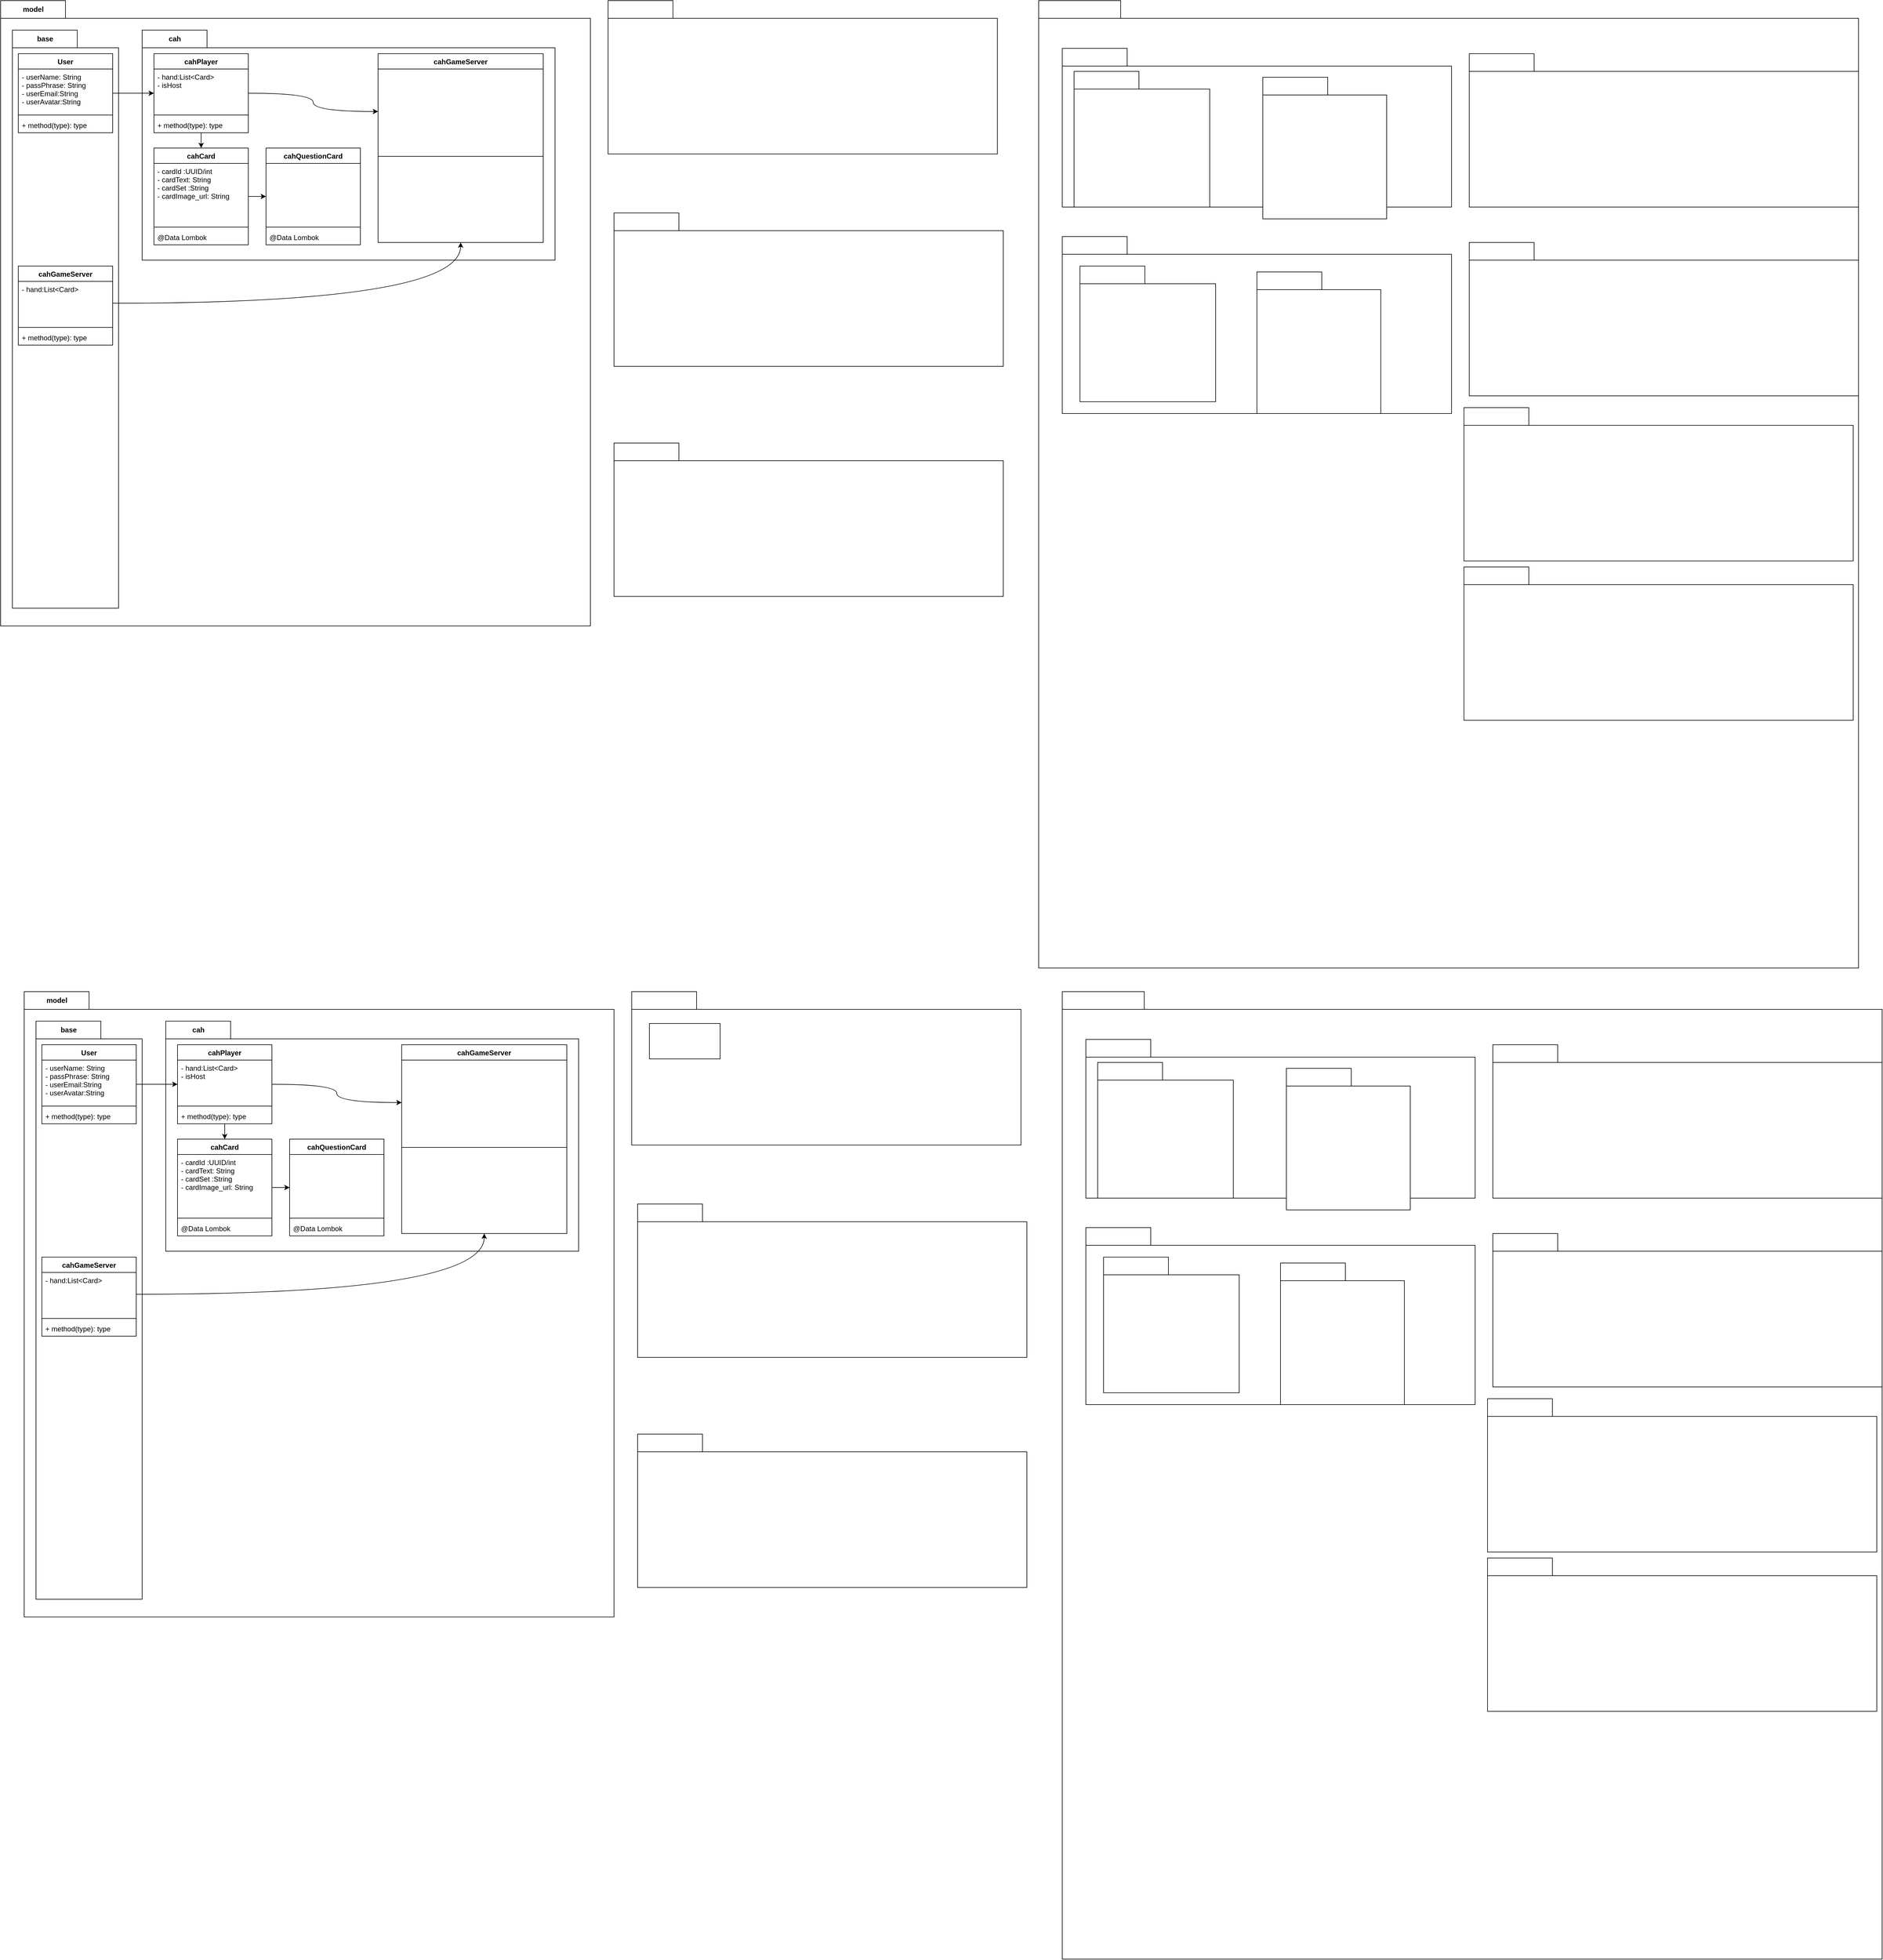 <mxfile>
    <diagram id="Ybbv40jDN7X9S40sMps7" name="Page-1">
        <mxGraphModel dx="820" dy="516" grid="1" gridSize="10" guides="1" tooltips="1" connect="1" arrows="1" fold="1" page="1" pageScale="1" pageWidth="827" pageHeight="1169" math="0" shadow="0">
            <root>
                <mxCell id="0"/>
                <mxCell id="1" parent="0"/>
                <mxCell id="2" value="model" style="shape=folder;fontStyle=1;tabWidth=110;tabHeight=30;tabPosition=left;html=1;boundedLbl=1;labelInHeader=1;container=1;collapsible=0;recursiveResize=0;" parent="1" vertex="1">
                    <mxGeometry y="20" width="1000" height="1060" as="geometry"/>
                </mxCell>
                <mxCell id="6" value="cah" style="shape=folder;fontStyle=1;tabWidth=110;tabHeight=30;tabPosition=left;html=1;boundedLbl=1;labelInHeader=1;container=1;collapsible=0;recursiveResize=0;" parent="2" vertex="1">
                    <mxGeometry x="240" y="50" width="700" height="390" as="geometry"/>
                </mxCell>
                <mxCell id="20" value="" style="edgeStyle=orthogonalEdgeStyle;orthogonalLoop=1;jettySize=auto;html=1;curved=1;" parent="6" source="11" target="16" edge="1">
                    <mxGeometry relative="1" as="geometry"/>
                </mxCell>
                <mxCell id="25" value="" style="edgeStyle=orthogonalEdgeStyle;curved=1;orthogonalLoop=1;jettySize=auto;html=1;entryX=0;entryY=0.5;entryDx=0;entryDy=0;" parent="6" source="11" target="22" edge="1">
                    <mxGeometry relative="1" as="geometry"/>
                </mxCell>
                <mxCell id="11" value="cahPlayer" style="swimlane;fontStyle=1;align=center;verticalAlign=top;childLayout=stackLayout;horizontal=1;startSize=26;horizontalStack=0;resizeParent=1;resizeParentMax=0;resizeLast=0;collapsible=1;marginBottom=0;" parent="6" vertex="1">
                    <mxGeometry x="20" y="40" width="160" height="134" as="geometry"/>
                </mxCell>
                <mxCell id="12" value="- hand:List&lt;Card&gt;&#10;- isHost" style="text;strokeColor=none;fillColor=none;align=left;verticalAlign=top;spacingLeft=4;spacingRight=4;overflow=hidden;rotatable=0;points=[[0,0.5],[1,0.5]];portConstraint=eastwest;" parent="11" vertex="1">
                    <mxGeometry y="26" width="160" height="74" as="geometry"/>
                </mxCell>
                <mxCell id="13" value="" style="line;strokeWidth=1;fillColor=none;align=left;verticalAlign=middle;spacingTop=-1;spacingLeft=3;spacingRight=3;rotatable=0;labelPosition=right;points=[];portConstraint=eastwest;" parent="11" vertex="1">
                    <mxGeometry y="100" width="160" height="8" as="geometry"/>
                </mxCell>
                <mxCell id="14" value="+ method(type): type" style="text;strokeColor=none;fillColor=none;align=left;verticalAlign=top;spacingLeft=4;spacingRight=4;overflow=hidden;rotatable=0;points=[[0,0.5],[1,0.5]];portConstraint=eastwest;" parent="11" vertex="1">
                    <mxGeometry y="108" width="160" height="26" as="geometry"/>
                </mxCell>
                <mxCell id="35" value="" style="edgeStyle=orthogonalEdgeStyle;curved=1;orthogonalLoop=1;jettySize=auto;html=1;" parent="6" source="16" target="31" edge="1">
                    <mxGeometry relative="1" as="geometry"/>
                </mxCell>
                <mxCell id="16" value="cahCard" style="swimlane;fontStyle=1;align=center;verticalAlign=top;childLayout=stackLayout;horizontal=1;startSize=26;horizontalStack=0;resizeParent=1;resizeParentMax=0;resizeLast=0;collapsible=1;marginBottom=0;" parent="6" vertex="1">
                    <mxGeometry x="20" y="200" width="160" height="164" as="geometry"/>
                </mxCell>
                <mxCell id="17" value="- cardId :UUID/int&#10;- cardText: String&#10;- cardSet :String&#10;- cardImage_url: String&#10;" style="text;strokeColor=none;fillColor=none;align=left;verticalAlign=top;spacingLeft=4;spacingRight=4;overflow=hidden;rotatable=0;points=[[0,0.5],[1,0.5]];portConstraint=eastwest;" parent="16" vertex="1">
                    <mxGeometry y="26" width="160" height="104" as="geometry"/>
                </mxCell>
                <mxCell id="18" value="" style="line;strokeWidth=1;fillColor=none;align=left;verticalAlign=middle;spacingTop=-1;spacingLeft=3;spacingRight=3;rotatable=0;labelPosition=right;points=[];portConstraint=eastwest;" parent="16" vertex="1">
                    <mxGeometry y="130" width="160" height="8" as="geometry"/>
                </mxCell>
                <mxCell id="19" value="@Data Lombok" style="text;strokeColor=none;fillColor=none;align=left;verticalAlign=top;spacingLeft=4;spacingRight=4;overflow=hidden;rotatable=0;points=[[0,0.5],[1,0.5]];portConstraint=eastwest;" parent="16" vertex="1">
                    <mxGeometry y="138" width="160" height="26" as="geometry"/>
                </mxCell>
                <mxCell id="21" value="cahGameServer" style="swimlane;fontStyle=1;align=center;verticalAlign=top;childLayout=stackLayout;horizontal=1;startSize=26;horizontalStack=0;resizeParent=1;resizeParentMax=0;resizeLast=0;collapsible=1;marginBottom=0;" parent="6" vertex="1">
                    <mxGeometry x="400" y="40" width="280" height="320" as="geometry"/>
                </mxCell>
                <mxCell id="22" value="- currentDealer : int&#10;- currentQuestion : CardQuestion&#10;- playerList : {player: Player, seat: int}[]&#10;- gameServer: WebSocketServer&#10;- currentRound: int&#10;- serverId: UUID&#10;- serverName:String&#10;- settings: GameSettings" style="text;strokeColor=none;fillColor=none;align=left;verticalAlign=top;spacingLeft=4;spacingRight=4;overflow=hidden;rotatable=0;points=[[0,0.5],[1,0.5]];portConstraint=eastwest;fontColor=#FFFFFF;" parent="21" vertex="1">
                    <mxGeometry y="26" width="280" height="144" as="geometry"/>
                </mxCell>
                <mxCell id="23" value="" style="line;strokeWidth=1;fillColor=none;align=left;verticalAlign=middle;spacingTop=-1;spacingLeft=3;spacingRight=3;rotatable=0;labelPosition=right;points=[];portConstraint=eastwest;" parent="21" vertex="1">
                    <mxGeometry y="170" width="280" height="8" as="geometry"/>
                </mxCell>
                <mxCell id="24" value="+ getHand(Player:player) : Hand&#10;+ getQuestion(): CardQuestion&#10;+ getGameBoard(): GameBoard&#10;&#10;+ setDealer()&#10;+ gamePause()" style="text;strokeColor=none;fillColor=none;align=left;verticalAlign=top;spacingLeft=4;spacingRight=4;overflow=hidden;rotatable=0;points=[[0,0.5],[1,0.5]];portConstraint=eastwest;fontColor=#FFFFFF;" parent="21" vertex="1">
                    <mxGeometry y="178" width="280" height="142" as="geometry"/>
                </mxCell>
                <mxCell id="31" value="cahQuestionCard" style="swimlane;fontStyle=1;align=center;verticalAlign=top;childLayout=stackLayout;horizontal=1;startSize=26;horizontalStack=0;resizeParent=1;resizeParentMax=0;resizeLast=0;collapsible=1;marginBottom=0;" parent="6" vertex="1">
                    <mxGeometry x="210" y="200" width="160" height="164" as="geometry"/>
                </mxCell>
                <mxCell id="32" value="- cardPick: int&#10;- cardDraw: int" style="text;strokeColor=none;fillColor=none;align=left;verticalAlign=top;spacingLeft=4;spacingRight=4;overflow=hidden;rotatable=0;points=[[0,0.5],[1,0.5]];portConstraint=eastwest;fontColor=#FFFFFF;" parent="31" vertex="1">
                    <mxGeometry y="26" width="160" height="104" as="geometry"/>
                </mxCell>
                <mxCell id="33" value="" style="line;strokeWidth=1;fillColor=none;align=left;verticalAlign=middle;spacingTop=-1;spacingLeft=3;spacingRight=3;rotatable=0;labelPosition=right;points=[];portConstraint=eastwest;" parent="31" vertex="1">
                    <mxGeometry y="130" width="160" height="8" as="geometry"/>
                </mxCell>
                <mxCell id="34" value="@Data Lombok" style="text;strokeColor=none;fillColor=none;align=left;verticalAlign=top;spacingLeft=4;spacingRight=4;overflow=hidden;rotatable=0;points=[[0,0.5],[1,0.5]];portConstraint=eastwest;" parent="31" vertex="1">
                    <mxGeometry y="138" width="160" height="26" as="geometry"/>
                </mxCell>
                <mxCell id="4" value="base" style="shape=folder;fontStyle=1;tabWidth=110;tabHeight=30;tabPosition=left;html=1;boundedLbl=1;labelInHeader=1;container=1;collapsible=0;recursiveResize=0;" parent="2" vertex="1">
                    <mxGeometry x="20" y="50" width="180" height="980" as="geometry"/>
                </mxCell>
                <mxCell id="7" value="User" style="swimlane;fontStyle=1;align=center;verticalAlign=top;childLayout=stackLayout;horizontal=1;startSize=26;horizontalStack=0;resizeParent=1;resizeParentMax=0;resizeLast=0;collapsible=1;marginBottom=0;" parent="4" vertex="1">
                    <mxGeometry x="10" y="40" width="160" height="134" as="geometry"/>
                </mxCell>
                <mxCell id="8" value="- userName: String&#10;- passPhrase: String&#10;- userEmail:String&#10;- userAvatar:String" style="text;strokeColor=none;fillColor=none;align=left;verticalAlign=top;spacingLeft=4;spacingRight=4;overflow=hidden;rotatable=0;points=[[0,0.5],[1,0.5]];portConstraint=eastwest;" parent="7" vertex="1">
                    <mxGeometry y="26" width="160" height="74" as="geometry"/>
                </mxCell>
                <mxCell id="9" value="" style="line;strokeWidth=1;fillColor=none;align=left;verticalAlign=middle;spacingTop=-1;spacingLeft=3;spacingRight=3;rotatable=0;labelPosition=right;points=[];portConstraint=eastwest;" parent="7" vertex="1">
                    <mxGeometry y="100" width="160" height="8" as="geometry"/>
                </mxCell>
                <mxCell id="10" value="+ method(type): type" style="text;strokeColor=none;fillColor=none;align=left;verticalAlign=top;spacingLeft=4;spacingRight=4;overflow=hidden;rotatable=0;points=[[0,0.5],[1,0.5]];portConstraint=eastwest;" parent="7" vertex="1">
                    <mxGeometry y="108" width="160" height="26" as="geometry"/>
                </mxCell>
                <mxCell id="26" value="cahGameServer" style="swimlane;fontStyle=1;align=center;verticalAlign=top;childLayout=stackLayout;horizontal=1;startSize=26;horizontalStack=0;resizeParent=1;resizeParentMax=0;resizeLast=0;collapsible=1;marginBottom=0;" parent="4" vertex="1">
                    <mxGeometry x="10" y="400" width="160" height="134" as="geometry"/>
                </mxCell>
                <mxCell id="27" value="- hand:List&lt;Card&gt;" style="text;strokeColor=none;fillColor=none;align=left;verticalAlign=top;spacingLeft=4;spacingRight=4;overflow=hidden;rotatable=0;points=[[0,0.5],[1,0.5]];portConstraint=eastwest;" parent="26" vertex="1">
                    <mxGeometry y="26" width="160" height="74" as="geometry"/>
                </mxCell>
                <mxCell id="28" value="" style="line;strokeWidth=1;fillColor=none;align=left;verticalAlign=middle;spacingTop=-1;spacingLeft=3;spacingRight=3;rotatable=0;labelPosition=right;points=[];portConstraint=eastwest;" parent="26" vertex="1">
                    <mxGeometry y="100" width="160" height="8" as="geometry"/>
                </mxCell>
                <mxCell id="29" value="+ method(type): type" style="text;strokeColor=none;fillColor=none;align=left;verticalAlign=top;spacingLeft=4;spacingRight=4;overflow=hidden;rotatable=0;points=[[0,0.5],[1,0.5]];portConstraint=eastwest;" parent="26" vertex="1">
                    <mxGeometry y="108" width="160" height="26" as="geometry"/>
                </mxCell>
                <mxCell id="15" value="" style="edgeStyle=orthogonalEdgeStyle;rounded=0;orthogonalLoop=1;jettySize=auto;html=1;" parent="2" source="7" target="11" edge="1">
                    <mxGeometry relative="1" as="geometry"/>
                </mxCell>
                <mxCell id="60" style="edgeStyle=orthogonalEdgeStyle;curved=1;orthogonalLoop=1;jettySize=auto;html=1;entryX=0.5;entryY=1;entryDx=0;entryDy=0;entryPerimeter=0;fontColor=#FFFFFF;" parent="2" source="27" target="24" edge="1">
                    <mxGeometry relative="1" as="geometry"/>
                </mxCell>
                <mxCell id="58" value="controller" style="shape=folder;fontStyle=1;tabWidth=110;tabHeight=30;tabPosition=left;html=1;boundedLbl=1;labelInHeader=1;container=1;collapsible=0;recursiveResize=0;fontColor=#FFFFFF;" parent="1" vertex="1">
                    <mxGeometry x="1030" y="20" width="660" height="260" as="geometry"/>
                </mxCell>
                <mxCell id="61" value="storage" style="shape=folder;fontStyle=1;tabWidth=110;tabHeight=30;tabPosition=left;html=1;boundedLbl=1;labelInHeader=1;container=1;collapsible=0;recursiveResize=0;fontColor=#FFFFFF;" parent="1" vertex="1">
                    <mxGeometry x="1040" y="380" width="660" height="260" as="geometry"/>
                </mxCell>
                <mxCell id="62" value="service" style="shape=folder;fontStyle=1;tabWidth=110;tabHeight=30;tabPosition=left;html=1;boundedLbl=1;labelInHeader=1;container=1;collapsible=0;recursiveResize=0;fontColor=#FFFFFF;" parent="1" vertex="1">
                    <mxGeometry x="1040" y="770" width="660" height="260" as="geometry"/>
                </mxCell>
                <mxCell id="63" value="dto" style="shape=folder;fontStyle=1;tabWidth=110;tabHeight=30;tabPosition=left;html=1;boundedLbl=1;labelInHeader=1;container=1;collapsible=0;recursiveResize=0;fontColor=#FFFFFF;" parent="1" vertex="1">
                    <mxGeometry x="1760" y="20" width="1390" height="1640" as="geometry"/>
                </mxCell>
                <mxCell id="64" value="http" style="shape=folder;fontStyle=1;tabWidth=110;tabHeight=30;tabPosition=left;html=1;boundedLbl=1;labelInHeader=1;container=1;collapsible=0;recursiveResize=0;fontColor=#FFFFFF;" parent="63" vertex="1">
                    <mxGeometry x="40" y="81" width="660" height="269" as="geometry"/>
                </mxCell>
                <mxCell id="71" value="request" style="shape=folder;fontStyle=1;tabWidth=110;tabHeight=30;tabPosition=left;html=1;boundedLbl=1;labelInHeader=1;container=1;collapsible=0;recursiveResize=0;fontColor=#FFFFFF;" parent="64" vertex="1">
                    <mxGeometry x="20" y="39" width="230" height="230" as="geometry"/>
                </mxCell>
                <mxCell id="65" value="websocket" style="shape=folder;fontStyle=1;tabWidth=110;tabHeight=30;tabPosition=left;html=1;boundedLbl=1;labelInHeader=1;container=1;collapsible=0;recursiveResize=0;fontColor=#FFFFFF;" parent="63" vertex="1">
                    <mxGeometry x="40" y="400" width="660" height="300" as="geometry"/>
                </mxCell>
                <mxCell id="74" value="request" style="shape=folder;fontStyle=1;tabWidth=110;tabHeight=30;tabPosition=left;html=1;boundedLbl=1;labelInHeader=1;container=1;collapsible=0;recursiveResize=0;fontColor=#FFFFFF;" parent="65" vertex="1">
                    <mxGeometry x="30" y="50" width="230" height="230" as="geometry"/>
                </mxCell>
                <mxCell id="75" value="response" style="shape=folder;fontStyle=1;tabWidth=110;tabHeight=30;tabPosition=left;html=1;boundedLbl=1;labelInHeader=1;container=1;collapsible=0;recursiveResize=0;fontColor=#FFFFFF;" parent="65" vertex="1">
                    <mxGeometry x="330" y="60" width="210" height="240" as="geometry"/>
                </mxCell>
                <mxCell id="66" value="config" style="shape=folder;fontStyle=1;tabWidth=110;tabHeight=30;tabPosition=left;html=1;boundedLbl=1;labelInHeader=1;container=1;collapsible=0;recursiveResize=0;fontColor=#FFFFFF;" parent="63" vertex="1">
                    <mxGeometry x="730" y="90" width="660" height="260" as="geometry"/>
                </mxCell>
                <mxCell id="67" value="server" style="shape=folder;fontStyle=1;tabWidth=110;tabHeight=30;tabPosition=left;html=1;boundedLbl=1;labelInHeader=1;container=1;collapsible=0;recursiveResize=0;fontColor=#FFFFFF;" parent="63" vertex="1">
                    <mxGeometry x="730" y="410" width="660" height="260" as="geometry"/>
                </mxCell>
                <mxCell id="68" value="model" style="shape=folder;fontStyle=1;tabWidth=110;tabHeight=30;tabPosition=left;html=1;boundedLbl=1;labelInHeader=1;container=1;collapsible=0;recursiveResize=0;fontColor=#FFFFFF;" parent="63" vertex="1">
                    <mxGeometry x="721" y="690" width="660" height="260" as="geometry"/>
                </mxCell>
                <mxCell id="69" value="status" style="shape=folder;fontStyle=1;tabWidth=110;tabHeight=30;tabPosition=left;html=1;boundedLbl=1;labelInHeader=1;container=1;collapsible=0;recursiveResize=0;fontColor=#FFFFFF;" parent="1" vertex="1">
                    <mxGeometry x="2481" y="980" width="660" height="260" as="geometry"/>
                </mxCell>
                <mxCell id="72" value="response" style="shape=folder;fontStyle=1;tabWidth=110;tabHeight=30;tabPosition=left;html=1;boundedLbl=1;labelInHeader=1;container=1;collapsible=0;recursiveResize=0;fontColor=#FFFFFF;" parent="1" vertex="1">
                    <mxGeometry x="2140" y="150" width="210" height="240" as="geometry"/>
                </mxCell>
                <mxCell id="NCn-pG2Vn2AwwK3f74ER-76" value="model" style="shape=folder;fontStyle=1;tabWidth=110;tabHeight=30;tabPosition=left;html=1;boundedLbl=1;labelInHeader=1;container=1;collapsible=0;recursiveResize=0;" parent="1" vertex="1">
                    <mxGeometry x="40" y="1700" width="1000" height="1060" as="geometry"/>
                </mxCell>
                <mxCell id="NCn-pG2Vn2AwwK3f74ER-77" value="cah" style="shape=folder;fontStyle=1;tabWidth=110;tabHeight=30;tabPosition=left;html=1;boundedLbl=1;labelInHeader=1;container=1;collapsible=0;recursiveResize=0;" parent="NCn-pG2Vn2AwwK3f74ER-76" vertex="1">
                    <mxGeometry x="240" y="50" width="700" height="390" as="geometry"/>
                </mxCell>
                <mxCell id="NCn-pG2Vn2AwwK3f74ER-78" value="" style="edgeStyle=orthogonalEdgeStyle;orthogonalLoop=1;jettySize=auto;html=1;curved=1;" parent="NCn-pG2Vn2AwwK3f74ER-77" source="NCn-pG2Vn2AwwK3f74ER-80" target="NCn-pG2Vn2AwwK3f74ER-85" edge="1">
                    <mxGeometry relative="1" as="geometry"/>
                </mxCell>
                <mxCell id="NCn-pG2Vn2AwwK3f74ER-79" value="" style="edgeStyle=orthogonalEdgeStyle;curved=1;orthogonalLoop=1;jettySize=auto;html=1;entryX=0;entryY=0.5;entryDx=0;entryDy=0;" parent="NCn-pG2Vn2AwwK3f74ER-77" source="NCn-pG2Vn2AwwK3f74ER-80" target="NCn-pG2Vn2AwwK3f74ER-90" edge="1">
                    <mxGeometry relative="1" as="geometry"/>
                </mxCell>
                <mxCell id="NCn-pG2Vn2AwwK3f74ER-80" value="cahPlayer" style="swimlane;fontStyle=1;align=center;verticalAlign=top;childLayout=stackLayout;horizontal=1;startSize=26;horizontalStack=0;resizeParent=1;resizeParentMax=0;resizeLast=0;collapsible=1;marginBottom=0;" parent="NCn-pG2Vn2AwwK3f74ER-77" vertex="1">
                    <mxGeometry x="20" y="40" width="160" height="134" as="geometry"/>
                </mxCell>
                <mxCell id="NCn-pG2Vn2AwwK3f74ER-81" value="- hand:List&lt;Card&gt;&#10;- isHost" style="text;strokeColor=none;fillColor=none;align=left;verticalAlign=top;spacingLeft=4;spacingRight=4;overflow=hidden;rotatable=0;points=[[0,0.5],[1,0.5]];portConstraint=eastwest;" parent="NCn-pG2Vn2AwwK3f74ER-80" vertex="1">
                    <mxGeometry y="26" width="160" height="74" as="geometry"/>
                </mxCell>
                <mxCell id="NCn-pG2Vn2AwwK3f74ER-82" value="" style="line;strokeWidth=1;fillColor=none;align=left;verticalAlign=middle;spacingTop=-1;spacingLeft=3;spacingRight=3;rotatable=0;labelPosition=right;points=[];portConstraint=eastwest;" parent="NCn-pG2Vn2AwwK3f74ER-80" vertex="1">
                    <mxGeometry y="100" width="160" height="8" as="geometry"/>
                </mxCell>
                <mxCell id="NCn-pG2Vn2AwwK3f74ER-83" value="+ method(type): type" style="text;strokeColor=none;fillColor=none;align=left;verticalAlign=top;spacingLeft=4;spacingRight=4;overflow=hidden;rotatable=0;points=[[0,0.5],[1,0.5]];portConstraint=eastwest;" parent="NCn-pG2Vn2AwwK3f74ER-80" vertex="1">
                    <mxGeometry y="108" width="160" height="26" as="geometry"/>
                </mxCell>
                <mxCell id="NCn-pG2Vn2AwwK3f74ER-84" value="" style="edgeStyle=orthogonalEdgeStyle;curved=1;orthogonalLoop=1;jettySize=auto;html=1;" parent="NCn-pG2Vn2AwwK3f74ER-77" source="NCn-pG2Vn2AwwK3f74ER-85" target="NCn-pG2Vn2AwwK3f74ER-93" edge="1">
                    <mxGeometry relative="1" as="geometry"/>
                </mxCell>
                <mxCell id="NCn-pG2Vn2AwwK3f74ER-85" value="cahCard" style="swimlane;fontStyle=1;align=center;verticalAlign=top;childLayout=stackLayout;horizontal=1;startSize=26;horizontalStack=0;resizeParent=1;resizeParentMax=0;resizeLast=0;collapsible=1;marginBottom=0;" parent="NCn-pG2Vn2AwwK3f74ER-77" vertex="1">
                    <mxGeometry x="20" y="200" width="160" height="164" as="geometry"/>
                </mxCell>
                <mxCell id="NCn-pG2Vn2AwwK3f74ER-86" value="- cardId :UUID/int&#10;- cardText: String&#10;- cardSet :String&#10;- cardImage_url: String&#10;" style="text;strokeColor=none;fillColor=none;align=left;verticalAlign=top;spacingLeft=4;spacingRight=4;overflow=hidden;rotatable=0;points=[[0,0.5],[1,0.5]];portConstraint=eastwest;" parent="NCn-pG2Vn2AwwK3f74ER-85" vertex="1">
                    <mxGeometry y="26" width="160" height="104" as="geometry"/>
                </mxCell>
                <mxCell id="NCn-pG2Vn2AwwK3f74ER-87" value="" style="line;strokeWidth=1;fillColor=none;align=left;verticalAlign=middle;spacingTop=-1;spacingLeft=3;spacingRight=3;rotatable=0;labelPosition=right;points=[];portConstraint=eastwest;" parent="NCn-pG2Vn2AwwK3f74ER-85" vertex="1">
                    <mxGeometry y="130" width="160" height="8" as="geometry"/>
                </mxCell>
                <mxCell id="NCn-pG2Vn2AwwK3f74ER-88" value="@Data Lombok" style="text;strokeColor=none;fillColor=none;align=left;verticalAlign=top;spacingLeft=4;spacingRight=4;overflow=hidden;rotatable=0;points=[[0,0.5],[1,0.5]];portConstraint=eastwest;" parent="NCn-pG2Vn2AwwK3f74ER-85" vertex="1">
                    <mxGeometry y="138" width="160" height="26" as="geometry"/>
                </mxCell>
                <mxCell id="NCn-pG2Vn2AwwK3f74ER-89" value="cahGameServer" style="swimlane;fontStyle=1;align=center;verticalAlign=top;childLayout=stackLayout;horizontal=1;startSize=26;horizontalStack=0;resizeParent=1;resizeParentMax=0;resizeLast=0;collapsible=1;marginBottom=0;" parent="NCn-pG2Vn2AwwK3f74ER-77" vertex="1">
                    <mxGeometry x="400" y="40" width="280" height="320" as="geometry"/>
                </mxCell>
                <mxCell id="NCn-pG2Vn2AwwK3f74ER-90" value="- currentDealer : int&#10;- currentQuestion : CardQuestion&#10;- playerList : {player: Player, seat: int}[]&#10;- gameServer: WebSocketServer&#10;- currentRound: int&#10;- serverId: UUID&#10;- serverName:String&#10;- settings: GameSettings" style="text;strokeColor=none;fillColor=none;align=left;verticalAlign=top;spacingLeft=4;spacingRight=4;overflow=hidden;rotatable=0;points=[[0,0.5],[1,0.5]];portConstraint=eastwest;fontColor=#FFFFFF;" parent="NCn-pG2Vn2AwwK3f74ER-89" vertex="1">
                    <mxGeometry y="26" width="280" height="144" as="geometry"/>
                </mxCell>
                <mxCell id="NCn-pG2Vn2AwwK3f74ER-91" value="" style="line;strokeWidth=1;fillColor=none;align=left;verticalAlign=middle;spacingTop=-1;spacingLeft=3;spacingRight=3;rotatable=0;labelPosition=right;points=[];portConstraint=eastwest;" parent="NCn-pG2Vn2AwwK3f74ER-89" vertex="1">
                    <mxGeometry y="170" width="280" height="8" as="geometry"/>
                </mxCell>
                <mxCell id="NCn-pG2Vn2AwwK3f74ER-92" value="+ getHand(Player:player) : Hand&#10;+ getQuestion(): CardQuestion&#10;+ getGameBoard(): GameBoard&#10;&#10;+ setDealer()&#10;+ gamePause()" style="text;strokeColor=none;fillColor=none;align=left;verticalAlign=top;spacingLeft=4;spacingRight=4;overflow=hidden;rotatable=0;points=[[0,0.5],[1,0.5]];portConstraint=eastwest;fontColor=#FFFFFF;" parent="NCn-pG2Vn2AwwK3f74ER-89" vertex="1">
                    <mxGeometry y="178" width="280" height="142" as="geometry"/>
                </mxCell>
                <mxCell id="NCn-pG2Vn2AwwK3f74ER-93" value="cahQuestionCard" style="swimlane;fontStyle=1;align=center;verticalAlign=top;childLayout=stackLayout;horizontal=1;startSize=26;horizontalStack=0;resizeParent=1;resizeParentMax=0;resizeLast=0;collapsible=1;marginBottom=0;" parent="NCn-pG2Vn2AwwK3f74ER-77" vertex="1">
                    <mxGeometry x="210" y="200" width="160" height="164" as="geometry"/>
                </mxCell>
                <mxCell id="NCn-pG2Vn2AwwK3f74ER-94" value="- cardPick: int&#10;- cardDraw: int" style="text;strokeColor=none;fillColor=none;align=left;verticalAlign=top;spacingLeft=4;spacingRight=4;overflow=hidden;rotatable=0;points=[[0,0.5],[1,0.5]];portConstraint=eastwest;fontColor=#FFFFFF;" parent="NCn-pG2Vn2AwwK3f74ER-93" vertex="1">
                    <mxGeometry y="26" width="160" height="104" as="geometry"/>
                </mxCell>
                <mxCell id="NCn-pG2Vn2AwwK3f74ER-95" value="" style="line;strokeWidth=1;fillColor=none;align=left;verticalAlign=middle;spacingTop=-1;spacingLeft=3;spacingRight=3;rotatable=0;labelPosition=right;points=[];portConstraint=eastwest;" parent="NCn-pG2Vn2AwwK3f74ER-93" vertex="1">
                    <mxGeometry y="130" width="160" height="8" as="geometry"/>
                </mxCell>
                <mxCell id="NCn-pG2Vn2AwwK3f74ER-96" value="@Data Lombok" style="text;strokeColor=none;fillColor=none;align=left;verticalAlign=top;spacingLeft=4;spacingRight=4;overflow=hidden;rotatable=0;points=[[0,0.5],[1,0.5]];portConstraint=eastwest;" parent="NCn-pG2Vn2AwwK3f74ER-93" vertex="1">
                    <mxGeometry y="138" width="160" height="26" as="geometry"/>
                </mxCell>
                <mxCell id="NCn-pG2Vn2AwwK3f74ER-97" value="base" style="shape=folder;fontStyle=1;tabWidth=110;tabHeight=30;tabPosition=left;html=1;boundedLbl=1;labelInHeader=1;container=1;collapsible=0;recursiveResize=0;" parent="NCn-pG2Vn2AwwK3f74ER-76" vertex="1">
                    <mxGeometry x="20" y="50" width="180" height="980" as="geometry"/>
                </mxCell>
                <mxCell id="NCn-pG2Vn2AwwK3f74ER-98" value="User" style="swimlane;fontStyle=1;align=center;verticalAlign=top;childLayout=stackLayout;horizontal=1;startSize=26;horizontalStack=0;resizeParent=1;resizeParentMax=0;resizeLast=0;collapsible=1;marginBottom=0;" parent="NCn-pG2Vn2AwwK3f74ER-97" vertex="1">
                    <mxGeometry x="10" y="40" width="160" height="134" as="geometry"/>
                </mxCell>
                <mxCell id="NCn-pG2Vn2AwwK3f74ER-99" value="- userName: String&#10;- passPhrase: String&#10;- userEmail:String&#10;- userAvatar:String" style="text;strokeColor=none;fillColor=none;align=left;verticalAlign=top;spacingLeft=4;spacingRight=4;overflow=hidden;rotatable=0;points=[[0,0.5],[1,0.5]];portConstraint=eastwest;" parent="NCn-pG2Vn2AwwK3f74ER-98" vertex="1">
                    <mxGeometry y="26" width="160" height="74" as="geometry"/>
                </mxCell>
                <mxCell id="NCn-pG2Vn2AwwK3f74ER-100" value="" style="line;strokeWidth=1;fillColor=none;align=left;verticalAlign=middle;spacingTop=-1;spacingLeft=3;spacingRight=3;rotatable=0;labelPosition=right;points=[];portConstraint=eastwest;" parent="NCn-pG2Vn2AwwK3f74ER-98" vertex="1">
                    <mxGeometry y="100" width="160" height="8" as="geometry"/>
                </mxCell>
                <mxCell id="NCn-pG2Vn2AwwK3f74ER-101" value="+ method(type): type" style="text;strokeColor=none;fillColor=none;align=left;verticalAlign=top;spacingLeft=4;spacingRight=4;overflow=hidden;rotatable=0;points=[[0,0.5],[1,0.5]];portConstraint=eastwest;" parent="NCn-pG2Vn2AwwK3f74ER-98" vertex="1">
                    <mxGeometry y="108" width="160" height="26" as="geometry"/>
                </mxCell>
                <mxCell id="NCn-pG2Vn2AwwK3f74ER-102" value="cahGameServer" style="swimlane;fontStyle=1;align=center;verticalAlign=top;childLayout=stackLayout;horizontal=1;startSize=26;horizontalStack=0;resizeParent=1;resizeParentMax=0;resizeLast=0;collapsible=1;marginBottom=0;" parent="NCn-pG2Vn2AwwK3f74ER-97" vertex="1">
                    <mxGeometry x="10" y="400" width="160" height="134" as="geometry"/>
                </mxCell>
                <mxCell id="NCn-pG2Vn2AwwK3f74ER-103" value="- hand:List&lt;Card&gt;" style="text;strokeColor=none;fillColor=none;align=left;verticalAlign=top;spacingLeft=4;spacingRight=4;overflow=hidden;rotatable=0;points=[[0,0.5],[1,0.5]];portConstraint=eastwest;" parent="NCn-pG2Vn2AwwK3f74ER-102" vertex="1">
                    <mxGeometry y="26" width="160" height="74" as="geometry"/>
                </mxCell>
                <mxCell id="NCn-pG2Vn2AwwK3f74ER-104" value="" style="line;strokeWidth=1;fillColor=none;align=left;verticalAlign=middle;spacingTop=-1;spacingLeft=3;spacingRight=3;rotatable=0;labelPosition=right;points=[];portConstraint=eastwest;" parent="NCn-pG2Vn2AwwK3f74ER-102" vertex="1">
                    <mxGeometry y="100" width="160" height="8" as="geometry"/>
                </mxCell>
                <mxCell id="NCn-pG2Vn2AwwK3f74ER-105" value="+ method(type): type" style="text;strokeColor=none;fillColor=none;align=left;verticalAlign=top;spacingLeft=4;spacingRight=4;overflow=hidden;rotatable=0;points=[[0,0.5],[1,0.5]];portConstraint=eastwest;" parent="NCn-pG2Vn2AwwK3f74ER-102" vertex="1">
                    <mxGeometry y="108" width="160" height="26" as="geometry"/>
                </mxCell>
                <mxCell id="NCn-pG2Vn2AwwK3f74ER-106" value="" style="edgeStyle=orthogonalEdgeStyle;rounded=0;orthogonalLoop=1;jettySize=auto;html=1;" parent="NCn-pG2Vn2AwwK3f74ER-76" source="NCn-pG2Vn2AwwK3f74ER-98" target="NCn-pG2Vn2AwwK3f74ER-80" edge="1">
                    <mxGeometry relative="1" as="geometry"/>
                </mxCell>
                <mxCell id="NCn-pG2Vn2AwwK3f74ER-107" style="edgeStyle=orthogonalEdgeStyle;curved=1;orthogonalLoop=1;jettySize=auto;html=1;entryX=0.5;entryY=1;entryDx=0;entryDy=0;entryPerimeter=0;fontColor=#FFFFFF;" parent="NCn-pG2Vn2AwwK3f74ER-76" source="NCn-pG2Vn2AwwK3f74ER-103" target="NCn-pG2Vn2AwwK3f74ER-92" edge="1">
                    <mxGeometry relative="1" as="geometry"/>
                </mxCell>
                <mxCell id="NCn-pG2Vn2AwwK3f74ER-108" value="controller" style="shape=folder;fontStyle=1;tabWidth=110;tabHeight=30;tabPosition=left;html=1;boundedLbl=1;labelInHeader=1;container=1;collapsible=0;recursiveResize=0;fontColor=#FFFFFF;" parent="1" vertex="1">
                    <mxGeometry x="1070" y="1700" width="660" height="260" as="geometry"/>
                </mxCell>
                <mxCell id="NCn-pG2Vn2AwwK3f74ER-122" value="" style="rounded=0;whiteSpace=wrap;html=1;" parent="NCn-pG2Vn2AwwK3f74ER-108" vertex="1">
                    <mxGeometry x="30" y="54" width="120" height="60" as="geometry"/>
                </mxCell>
                <mxCell id="NCn-pG2Vn2AwwK3f74ER-109" value="storage" style="shape=folder;fontStyle=1;tabWidth=110;tabHeight=30;tabPosition=left;html=1;boundedLbl=1;labelInHeader=1;container=1;collapsible=0;recursiveResize=0;fontColor=#FFFFFF;" parent="1" vertex="1">
                    <mxGeometry x="1080" y="2060" width="660" height="260" as="geometry"/>
                </mxCell>
                <mxCell id="NCn-pG2Vn2AwwK3f74ER-110" value="service" style="shape=folder;fontStyle=1;tabWidth=110;tabHeight=30;tabPosition=left;html=1;boundedLbl=1;labelInHeader=1;container=1;collapsible=0;recursiveResize=0;fontColor=#FFFFFF;" parent="1" vertex="1">
                    <mxGeometry x="1080" y="2450" width="660" height="260" as="geometry"/>
                </mxCell>
                <mxCell id="NCn-pG2Vn2AwwK3f74ER-111" value="dto" style="shape=folder;fontStyle=1;tabWidth=110;tabHeight=30;tabPosition=left;html=1;boundedLbl=1;labelInHeader=1;container=1;collapsible=0;recursiveResize=0;fontColor=#FFFFFF;" parent="1" vertex="1">
                    <mxGeometry x="1800" y="1700" width="1390" height="1640" as="geometry"/>
                </mxCell>
                <mxCell id="NCn-pG2Vn2AwwK3f74ER-112" value="http" style="shape=folder;fontStyle=1;tabWidth=110;tabHeight=30;tabPosition=left;html=1;boundedLbl=1;labelInHeader=1;container=1;collapsible=0;recursiveResize=0;fontColor=#FFFFFF;" parent="NCn-pG2Vn2AwwK3f74ER-111" vertex="1">
                    <mxGeometry x="40" y="81" width="660" height="269" as="geometry"/>
                </mxCell>
                <mxCell id="NCn-pG2Vn2AwwK3f74ER-113" value="request" style="shape=folder;fontStyle=1;tabWidth=110;tabHeight=30;tabPosition=left;html=1;boundedLbl=1;labelInHeader=1;container=1;collapsible=0;recursiveResize=0;fontColor=#FFFFFF;" parent="NCn-pG2Vn2AwwK3f74ER-112" vertex="1">
                    <mxGeometry x="20" y="39" width="230" height="230" as="geometry"/>
                </mxCell>
                <mxCell id="NCn-pG2Vn2AwwK3f74ER-114" value="websocket" style="shape=folder;fontStyle=1;tabWidth=110;tabHeight=30;tabPosition=left;html=1;boundedLbl=1;labelInHeader=1;container=1;collapsible=0;recursiveResize=0;fontColor=#FFFFFF;" parent="NCn-pG2Vn2AwwK3f74ER-111" vertex="1">
                    <mxGeometry x="40" y="400" width="660" height="300" as="geometry"/>
                </mxCell>
                <mxCell id="NCn-pG2Vn2AwwK3f74ER-115" value="request" style="shape=folder;fontStyle=1;tabWidth=110;tabHeight=30;tabPosition=left;html=1;boundedLbl=1;labelInHeader=1;container=1;collapsible=0;recursiveResize=0;fontColor=#FFFFFF;" parent="NCn-pG2Vn2AwwK3f74ER-114" vertex="1">
                    <mxGeometry x="30" y="50" width="230" height="230" as="geometry"/>
                </mxCell>
                <mxCell id="NCn-pG2Vn2AwwK3f74ER-116" value="response" style="shape=folder;fontStyle=1;tabWidth=110;tabHeight=30;tabPosition=left;html=1;boundedLbl=1;labelInHeader=1;container=1;collapsible=0;recursiveResize=0;fontColor=#FFFFFF;" parent="NCn-pG2Vn2AwwK3f74ER-114" vertex="1">
                    <mxGeometry x="330" y="60" width="210" height="240" as="geometry"/>
                </mxCell>
                <mxCell id="NCn-pG2Vn2AwwK3f74ER-117" value="config" style="shape=folder;fontStyle=1;tabWidth=110;tabHeight=30;tabPosition=left;html=1;boundedLbl=1;labelInHeader=1;container=1;collapsible=0;recursiveResize=0;fontColor=#FFFFFF;" parent="NCn-pG2Vn2AwwK3f74ER-111" vertex="1">
                    <mxGeometry x="730" y="90" width="660" height="260" as="geometry"/>
                </mxCell>
                <mxCell id="NCn-pG2Vn2AwwK3f74ER-118" value="server" style="shape=folder;fontStyle=1;tabWidth=110;tabHeight=30;tabPosition=left;html=1;boundedLbl=1;labelInHeader=1;container=1;collapsible=0;recursiveResize=0;fontColor=#FFFFFF;" parent="NCn-pG2Vn2AwwK3f74ER-111" vertex="1">
                    <mxGeometry x="730" y="410" width="660" height="260" as="geometry"/>
                </mxCell>
                <mxCell id="NCn-pG2Vn2AwwK3f74ER-119" value="model" style="shape=folder;fontStyle=1;tabWidth=110;tabHeight=30;tabPosition=left;html=1;boundedLbl=1;labelInHeader=1;container=1;collapsible=0;recursiveResize=0;fontColor=#FFFFFF;" parent="NCn-pG2Vn2AwwK3f74ER-111" vertex="1">
                    <mxGeometry x="721" y="690" width="660" height="260" as="geometry"/>
                </mxCell>
                <mxCell id="NCn-pG2Vn2AwwK3f74ER-120" value="storage" style="shape=folder;fontStyle=1;tabWidth=110;tabHeight=30;tabPosition=left;html=1;boundedLbl=1;labelInHeader=1;container=1;collapsible=0;recursiveResize=0;fontColor=#FFFFFF;" parent="1" vertex="1">
                    <mxGeometry x="2521" y="2660" width="660" height="260" as="geometry"/>
                </mxCell>
                <mxCell id="NCn-pG2Vn2AwwK3f74ER-121" value="response" style="shape=folder;fontStyle=1;tabWidth=110;tabHeight=30;tabPosition=left;html=1;boundedLbl=1;labelInHeader=1;container=1;collapsible=0;recursiveResize=0;fontColor=#FFFFFF;" parent="1" vertex="1">
                    <mxGeometry x="2180" y="1830" width="210" height="240" as="geometry"/>
                </mxCell>
            </root>
        </mxGraphModel>
    </diagram>
</mxfile>